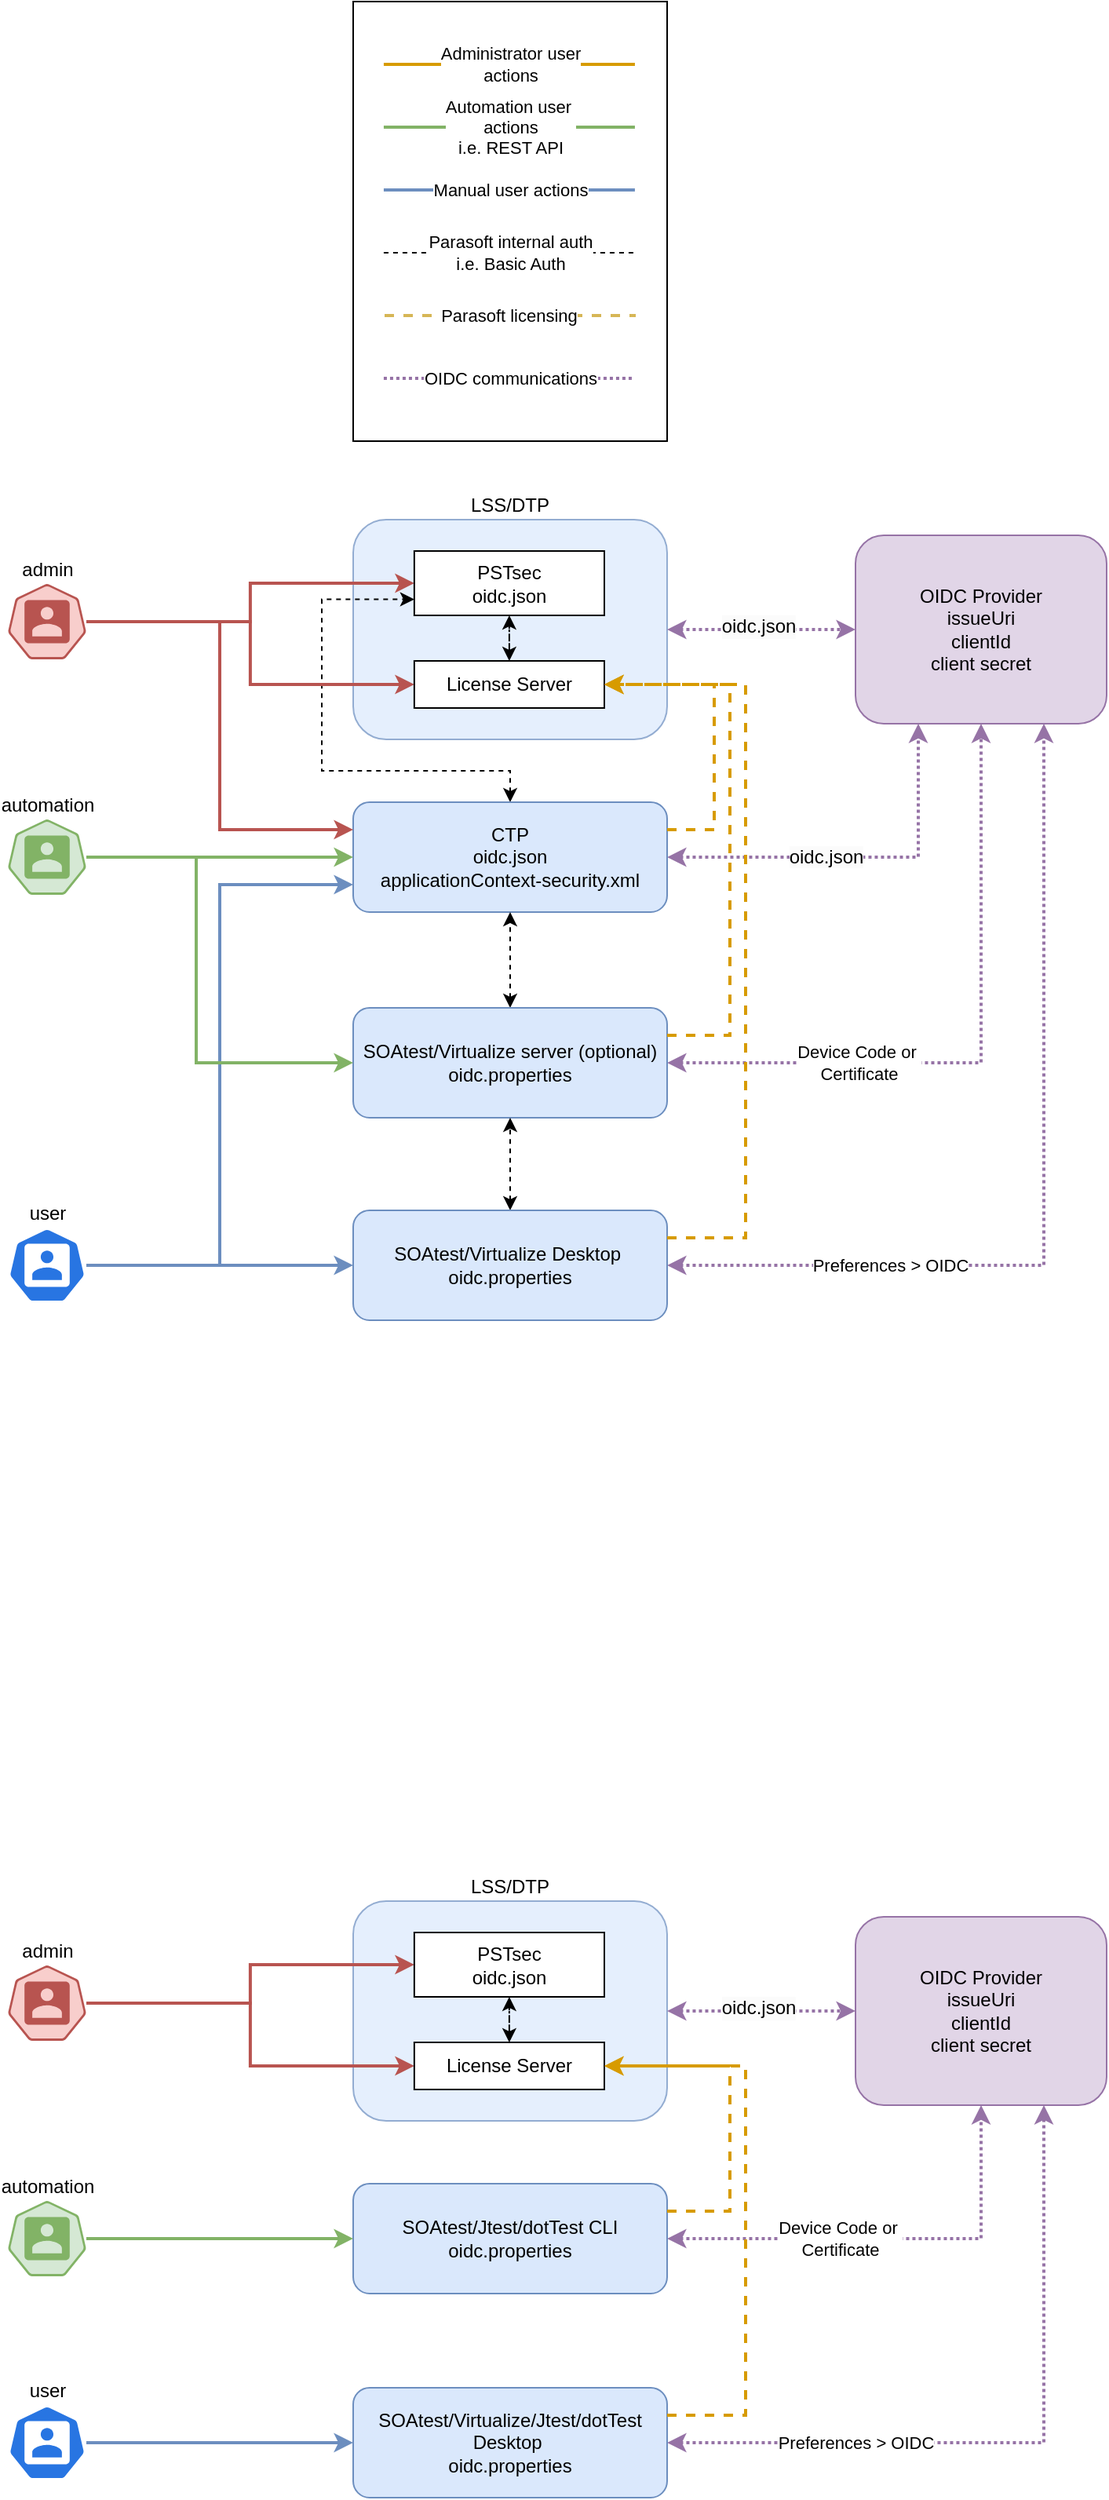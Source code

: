 <mxfile version="25.0.1">
  <diagram name="Page-1" id="zfWgrGRvzGyUHNK5W11o">
    <mxGraphModel dx="2074" dy="2198" grid="1" gridSize="10" guides="1" tooltips="1" connect="1" arrows="1" fold="1" page="1" pageScale="1" pageWidth="850" pageHeight="1100" math="0" shadow="0">
      <root>
        <mxCell id="0" />
        <mxCell id="1" parent="0" />
        <mxCell id="5ql7LLEaY8ut6cnvN6Mg-6" value="LSS/DTP" style="rounded=1;whiteSpace=wrap;html=1;labelPosition=center;verticalLabelPosition=top;align=center;verticalAlign=bottom;opacity=70;fillColor=#dae8fc;strokeColor=#6c8ebf;" parent="1" vertex="1">
          <mxGeometry x="320" y="270" width="200" height="140" as="geometry" />
        </mxCell>
        <mxCell id="sDlZ1h2PksgqAk2rioa3-7" style="edgeStyle=orthogonalEdgeStyle;rounded=0;orthogonalLoop=1;jettySize=auto;html=1;entryX=0;entryY=0.75;entryDx=0;entryDy=0;startArrow=classic;startFill=1;dashed=1;strokeWidth=1;" parent="1" source="5ql7LLEaY8ut6cnvN6Mg-7" target="5ql7LLEaY8ut6cnvN6Mg-5" edge="1">
          <mxGeometry relative="1" as="geometry">
            <Array as="points">
              <mxPoint x="420" y="430" />
              <mxPoint x="300" y="430" />
              <mxPoint x="300" y="321" />
            </Array>
          </mxGeometry>
        </mxCell>
        <mxCell id="sDlZ1h2PksgqAk2rioa3-10" style="edgeStyle=orthogonalEdgeStyle;rounded=0;orthogonalLoop=1;jettySize=auto;html=1;entryX=0.25;entryY=1;entryDx=0;entryDy=0;dashed=1;dashPattern=1 1;startArrow=classic;startFill=1;fillColor=#e1d5e7;strokeColor=#9673a6;strokeWidth=2;" parent="1" source="5ql7LLEaY8ut6cnvN6Mg-7" target="5ql7LLEaY8ut6cnvN6Mg-10" edge="1">
          <mxGeometry relative="1" as="geometry" />
        </mxCell>
        <mxCell id="sDlZ1h2PksgqAk2rioa3-16" value="&lt;span style=&quot;font-size: 12px; text-wrap: wrap; background-color: rgb(251, 251, 251);&quot;&gt;oidc.json&lt;/span&gt;" style="edgeLabel;html=1;align=center;verticalAlign=middle;resizable=0;points=[];" parent="sDlZ1h2PksgqAk2rioa3-10" vertex="1" connectable="0">
          <mxGeometry x="-0.178" relative="1" as="geometry">
            <mxPoint as="offset" />
          </mxGeometry>
        </mxCell>
        <mxCell id="5ql7LLEaY8ut6cnvN6Mg-7" value="CTP&lt;div&gt;&lt;div&gt;oidc.json&lt;/div&gt;&lt;div&gt;applicationContext-security.xml&lt;/div&gt;&lt;/div&gt;" style="rounded=1;whiteSpace=wrap;html=1;fillColor=#dae8fc;strokeColor=#6c8ebf;" parent="1" vertex="1">
          <mxGeometry x="320" y="450" width="200" height="70" as="geometry" />
        </mxCell>
        <mxCell id="sDlZ1h2PksgqAk2rioa3-9" style="edgeStyle=orthogonalEdgeStyle;rounded=0;orthogonalLoop=1;jettySize=auto;html=1;entryX=0.5;entryY=1;entryDx=0;entryDy=0;dashed=1;dashPattern=1 1;startArrow=classic;startFill=1;fillColor=#e1d5e7;strokeColor=#9673a6;strokeWidth=2;" parent="1" source="5ql7LLEaY8ut6cnvN6Mg-9" target="5ql7LLEaY8ut6cnvN6Mg-10" edge="1">
          <mxGeometry relative="1" as="geometry" />
        </mxCell>
        <mxCell id="sDlZ1h2PksgqAk2rioa3-15" value="Device Code or&amp;nbsp;&lt;div&gt;Certificate&lt;/div&gt;" style="edgeLabel;html=1;align=center;verticalAlign=middle;resizable=0;points=[];" parent="sDlZ1h2PksgqAk2rioa3-9" vertex="1" connectable="0">
          <mxGeometry x="-0.237" y="-2" relative="1" as="geometry">
            <mxPoint x="-37" y="-2" as="offset" />
          </mxGeometry>
        </mxCell>
        <mxCell id="sDlZ1h2PksgqAk2rioa3-11" style="edgeStyle=orthogonalEdgeStyle;rounded=0;orthogonalLoop=1;jettySize=auto;html=1;entryX=0.5;entryY=1;entryDx=0;entryDy=0;startArrow=classic;startFill=1;dashed=1;strokeWidth=1;" parent="1" source="5ql7LLEaY8ut6cnvN6Mg-9" target="5ql7LLEaY8ut6cnvN6Mg-7" edge="1">
          <mxGeometry relative="1" as="geometry" />
        </mxCell>
        <mxCell id="5ql7LLEaY8ut6cnvN6Mg-9" value="SOAtest/Virtualize server (optional)&lt;div&gt;&lt;div&gt;&lt;div&gt;oidc.properties&lt;/div&gt;&lt;/div&gt;&lt;/div&gt;" style="rounded=1;whiteSpace=wrap;html=1;fillColor=#dae8fc;strokeColor=#6c8ebf;" parent="1" vertex="1">
          <mxGeometry x="320" y="581" width="200" height="70" as="geometry" />
        </mxCell>
        <mxCell id="5ql7LLEaY8ut6cnvN6Mg-10" value="OIDC Provider&lt;div&gt;issueUri&lt;br&gt;&lt;div&gt;clientId&lt;/div&gt;&lt;div&gt;client secret&lt;/div&gt;&lt;/div&gt;" style="rounded=1;whiteSpace=wrap;html=1;fillColor=#e1d5e7;strokeColor=#9673a6;" parent="1" vertex="1">
          <mxGeometry x="640" y="280" width="160" height="120" as="geometry" />
        </mxCell>
        <mxCell id="sDlZ1h2PksgqAk2rioa3-12" style="edgeStyle=orthogonalEdgeStyle;rounded=0;orthogonalLoop=1;jettySize=auto;html=1;entryX=0;entryY=0.75;entryDx=0;entryDy=0;fillColor=#dae8fc;strokeColor=#6c8ebf;strokeWidth=2;" parent="1" source="5ql7LLEaY8ut6cnvN6Mg-13" target="5ql7LLEaY8ut6cnvN6Mg-7" edge="1">
          <mxGeometry relative="1" as="geometry" />
        </mxCell>
        <mxCell id="5ql7LLEaY8ut6cnvN6Mg-13" value="user" style="aspect=fixed;sketch=0;html=1;dashed=0;whitespace=wrap;fillColor=#2875E2;strokeColor=#ffffff;points=[[0.005,0.63,0],[0.1,0.2,0],[0.9,0.2,0],[0.5,0,0],[0.995,0.63,0],[0.72,0.99,0],[0.5,1,0],[0.28,0.99,0]];shape=mxgraph.kubernetes.icon2;prIcon=user;labelPosition=center;verticalLabelPosition=top;align=center;verticalAlign=bottom;" parent="1" vertex="1">
          <mxGeometry x="100" y="721" width="50" height="48" as="geometry" />
        </mxCell>
        <mxCell id="sDlZ1h2PksgqAk2rioa3-1" style="edgeStyle=orthogonalEdgeStyle;rounded=0;orthogonalLoop=1;jettySize=auto;html=1;entryX=0;entryY=0.5;entryDx=0;entryDy=0;fillColor=#f8cecc;strokeColor=#b85450;strokeWidth=2;" parent="1" source="5ql7LLEaY8ut6cnvN6Mg-17" target="5ql7LLEaY8ut6cnvN6Mg-5" edge="1">
          <mxGeometry relative="1" as="geometry" />
        </mxCell>
        <mxCell id="sDlZ1h2PksgqAk2rioa3-5" style="edgeStyle=orthogonalEdgeStyle;rounded=0;orthogonalLoop=1;jettySize=auto;html=1;entryX=0;entryY=0.5;entryDx=0;entryDy=0;fillColor=#f8cecc;strokeColor=#b85450;strokeWidth=2;" parent="1" source="5ql7LLEaY8ut6cnvN6Mg-17" target="5ql7LLEaY8ut6cnvN6Mg-4" edge="1">
          <mxGeometry relative="1" as="geometry" />
        </mxCell>
        <mxCell id="sDlZ1h2PksgqAk2rioa3-13" style="edgeStyle=orthogonalEdgeStyle;rounded=0;orthogonalLoop=1;jettySize=auto;html=1;entryX=0;entryY=0.25;entryDx=0;entryDy=0;fillColor=#f8cecc;strokeColor=#b85450;strokeWidth=2;" parent="1" source="5ql7LLEaY8ut6cnvN6Mg-17" target="5ql7LLEaY8ut6cnvN6Mg-7" edge="1">
          <mxGeometry relative="1" as="geometry" />
        </mxCell>
        <mxCell id="5ql7LLEaY8ut6cnvN6Mg-17" value="admin" style="aspect=fixed;sketch=0;html=1;dashed=0;whitespace=wrap;fillColor=#f8cecc;strokeColor=#b85450;points=[[0.005,0.63,0],[0.1,0.2,0],[0.9,0.2,0],[0.5,0,0],[0.995,0.63,0],[0.72,0.99,0],[0.5,1,0],[0.28,0.99,0]];shape=mxgraph.kubernetes.icon2;prIcon=user;labelPosition=center;verticalLabelPosition=top;align=center;verticalAlign=bottom;" parent="1" vertex="1">
          <mxGeometry x="100" y="311" width="50" height="48" as="geometry" />
        </mxCell>
        <mxCell id="sDlZ1h2PksgqAk2rioa3-4" style="edgeStyle=orthogonalEdgeStyle;rounded=0;orthogonalLoop=1;jettySize=auto;html=1;fillColor=#fff2cc;strokeColor=#000000;dashed=1;startArrow=classic;startFill=1;" parent="1" source="5ql7LLEaY8ut6cnvN6Mg-4" target="5ql7LLEaY8ut6cnvN6Mg-5" edge="1">
          <mxGeometry relative="1" as="geometry" />
        </mxCell>
        <mxCell id="sDlZ1h2PksgqAk2rioa3-14" style="edgeStyle=orthogonalEdgeStyle;rounded=0;orthogonalLoop=1;jettySize=auto;html=1;entryX=0;entryY=0.5;entryDx=0;entryDy=0;dashed=1;dashPattern=1 1;startArrow=classic;startFill=1;exitX=1;exitY=0.5;exitDx=0;exitDy=0;fillColor=#e1d5e7;strokeColor=#9673a6;strokeWidth=2;" parent="1" source="5ql7LLEaY8ut6cnvN6Mg-6" target="5ql7LLEaY8ut6cnvN6Mg-10" edge="1">
          <mxGeometry relative="1" as="geometry" />
        </mxCell>
        <mxCell id="sDlZ1h2PksgqAk2rioa3-18" value="&lt;div style=&quot;font-size: 12px; text-wrap: wrap; background-color: rgb(251, 251, 251);&quot;&gt;oidc.json&lt;/div&gt;" style="edgeLabel;html=1;align=center;verticalAlign=middle;resizable=0;points=[];" parent="sDlZ1h2PksgqAk2rioa3-14" vertex="1" connectable="0">
          <mxGeometry x="-0.035" y="2" relative="1" as="geometry">
            <mxPoint as="offset" />
          </mxGeometry>
        </mxCell>
        <mxCell id="5ql7LLEaY8ut6cnvN6Mg-4" value="License Server" style="rounded=0;whiteSpace=wrap;html=1;" parent="1" vertex="1">
          <mxGeometry x="358.93" y="360" width="121.07" height="30" as="geometry" />
        </mxCell>
        <mxCell id="5ql7LLEaY8ut6cnvN6Mg-5" value="PSTsec&lt;div&gt;oidc.json&lt;/div&gt;" style="rounded=0;whiteSpace=wrap;html=1;" parent="1" vertex="1">
          <mxGeometry x="358.93" y="290" width="121.07" height="41" as="geometry" />
        </mxCell>
        <mxCell id="sDlZ1h2PksgqAk2rioa3-3" style="edgeStyle=orthogonalEdgeStyle;rounded=0;orthogonalLoop=1;jettySize=auto;html=1;entryX=0;entryY=0.5;entryDx=0;entryDy=0;fillColor=#dae8fc;strokeColor=#6c8ebf;strokeWidth=2;" parent="1" source="5ql7LLEaY8ut6cnvN6Mg-13" target="3Ru9GvfBmVZhPDts_vJh-1" edge="1">
          <mxGeometry relative="1" as="geometry">
            <Array as="points" />
          </mxGeometry>
        </mxCell>
        <mxCell id="sDlZ1h2PksgqAk2rioa3-8" style="edgeStyle=orthogonalEdgeStyle;rounded=0;orthogonalLoop=1;jettySize=auto;html=1;fillColor=#ffe6cc;strokeColor=#d79b00;strokeWidth=2;dashed=1;exitX=1;exitY=0.25;exitDx=0;exitDy=0;entryX=1;entryY=0.5;entryDx=0;entryDy=0;" parent="1" source="5ql7LLEaY8ut6cnvN6Mg-7" target="5ql7LLEaY8ut6cnvN6Mg-4" edge="1">
          <mxGeometry relative="1" as="geometry">
            <mxPoint x="450" y="450" as="sourcePoint" />
            <mxPoint x="450" y="390" as="targetPoint" />
            <Array as="points">
              <mxPoint x="550" y="468" />
              <mxPoint x="550" y="375" />
            </Array>
          </mxGeometry>
        </mxCell>
        <mxCell id="sDlZ1h2PksgqAk2rioa3-21" style="edgeStyle=orthogonalEdgeStyle;rounded=0;orthogonalLoop=1;jettySize=auto;html=1;entryX=0;entryY=0.5;entryDx=0;entryDy=0;fillColor=#d5e8d4;strokeColor=#82b366;strokeWidth=2;" parent="1" source="sDlZ1h2PksgqAk2rioa3-19" target="5ql7LLEaY8ut6cnvN6Mg-7" edge="1">
          <mxGeometry relative="1" as="geometry" />
        </mxCell>
        <mxCell id="sDlZ1h2PksgqAk2rioa3-22" style="edgeStyle=orthogonalEdgeStyle;rounded=0;orthogonalLoop=1;jettySize=auto;html=1;entryX=0;entryY=0.5;entryDx=0;entryDy=0;fillColor=#d5e8d4;strokeColor=#82b366;strokeWidth=2;" parent="1" source="sDlZ1h2PksgqAk2rioa3-19" target="5ql7LLEaY8ut6cnvN6Mg-9" edge="1">
          <mxGeometry relative="1" as="geometry">
            <Array as="points">
              <mxPoint x="220" y="485" />
              <mxPoint x="220" y="616" />
            </Array>
          </mxGeometry>
        </mxCell>
        <mxCell id="sDlZ1h2PksgqAk2rioa3-19" value="automation" style="aspect=fixed;sketch=0;html=1;dashed=0;whitespace=wrap;fillColor=#d5e8d4;strokeColor=#82b366;points=[[0.005,0.63,0],[0.1,0.2,0],[0.9,0.2,0],[0.5,0,0],[0.995,0.63,0],[0.72,0.99,0],[0.5,1,0],[0.28,0.99,0]];shape=mxgraph.kubernetes.icon2;prIcon=user;labelPosition=center;verticalLabelPosition=top;align=center;verticalAlign=bottom;" parent="1" vertex="1">
          <mxGeometry x="100" y="461" width="50" height="48" as="geometry" />
        </mxCell>
        <mxCell id="3Ru9GvfBmVZhPDts_vJh-2" style="edgeStyle=orthogonalEdgeStyle;rounded=0;orthogonalLoop=1;jettySize=auto;html=1;entryX=0.5;entryY=1;entryDx=0;entryDy=0;dashed=1;startArrow=classic;startFill=1;strokeWidth=1;" parent="1" source="3Ru9GvfBmVZhPDts_vJh-1" target="5ql7LLEaY8ut6cnvN6Mg-9" edge="1">
          <mxGeometry relative="1" as="geometry" />
        </mxCell>
        <mxCell id="3Ru9GvfBmVZhPDts_vJh-3" style="edgeStyle=orthogonalEdgeStyle;rounded=0;orthogonalLoop=1;jettySize=auto;html=1;entryX=0.75;entryY=1;entryDx=0;entryDy=0;dashed=1;dashPattern=1 1;fillColor=#e1d5e7;strokeColor=#9673a6;strokeWidth=2;startArrow=classic;startFill=1;" parent="1" source="3Ru9GvfBmVZhPDts_vJh-1" target="5ql7LLEaY8ut6cnvN6Mg-10" edge="1">
          <mxGeometry relative="1" as="geometry" />
        </mxCell>
        <mxCell id="3Ru9GvfBmVZhPDts_vJh-4" value="Preferences &amp;gt; OIDC" style="edgeLabel;html=1;align=center;verticalAlign=middle;resizable=0;points=[];" parent="3Ru9GvfBmVZhPDts_vJh-3" vertex="1" connectable="0">
          <mxGeometry x="-0.388" y="-1" relative="1" as="geometry">
            <mxPoint x="-37" y="-1" as="offset" />
          </mxGeometry>
        </mxCell>
        <mxCell id="3Ru9GvfBmVZhPDts_vJh-1" value="SOAtest/Virtualize Desktop&amp;nbsp;&lt;div&gt;&lt;div&gt;oidc.properties&lt;/div&gt;&lt;/div&gt;" style="rounded=1;whiteSpace=wrap;html=1;fillColor=#dae8fc;strokeColor=#6c8ebf;" parent="1" vertex="1">
          <mxGeometry x="320" y="710" width="200" height="70" as="geometry" />
        </mxCell>
        <mxCell id="3Ru9GvfBmVZhPDts_vJh-6" style="edgeStyle=orthogonalEdgeStyle;rounded=0;orthogonalLoop=1;jettySize=auto;html=1;fillColor=#ffe6cc;strokeColor=#d79b00;strokeWidth=2;dashed=1;entryX=1;entryY=0.5;entryDx=0;entryDy=0;exitX=1;exitY=0.25;exitDx=0;exitDy=0;" parent="1" source="5ql7LLEaY8ut6cnvN6Mg-9" target="5ql7LLEaY8ut6cnvN6Mg-4" edge="1">
          <mxGeometry relative="1" as="geometry">
            <mxPoint x="470" y="470" as="sourcePoint" />
            <mxPoint x="470" y="410" as="targetPoint" />
            <Array as="points">
              <mxPoint x="560" y="599" />
              <mxPoint x="560" y="375" />
            </Array>
          </mxGeometry>
        </mxCell>
        <mxCell id="3Ru9GvfBmVZhPDts_vJh-7" style="edgeStyle=orthogonalEdgeStyle;rounded=0;orthogonalLoop=1;jettySize=auto;html=1;fillColor=#ffe6cc;strokeColor=#d79b00;strokeWidth=2;dashed=1;entryX=1;entryY=0.5;entryDx=0;entryDy=0;exitX=1;exitY=0.25;exitDx=0;exitDy=0;" parent="1" source="3Ru9GvfBmVZhPDts_vJh-1" target="5ql7LLEaY8ut6cnvN6Mg-4" edge="1">
          <mxGeometry relative="1" as="geometry">
            <mxPoint x="530" y="609" as="sourcePoint" />
            <mxPoint x="490" y="385" as="targetPoint" />
            <Array as="points">
              <mxPoint x="570" y="728" />
              <mxPoint x="570" y="375" />
            </Array>
          </mxGeometry>
        </mxCell>
        <mxCell id="3Ru9GvfBmVZhPDts_vJh-17" value="" style="group" parent="1" vertex="1" connectable="0">
          <mxGeometry x="320" y="-60" width="200" height="280" as="geometry" />
        </mxCell>
        <mxCell id="3Ru9GvfBmVZhPDts_vJh-12" value="" style="rounded=0;whiteSpace=wrap;html=1;" parent="3Ru9GvfBmVZhPDts_vJh-17" vertex="1">
          <mxGeometry width="200" height="280" as="geometry" />
        </mxCell>
        <mxCell id="sDlZ1h2PksgqAk2rioa3-23" value="" style="endArrow=none;html=1;rounded=0;strokeWidth=2;fillColor=#ffe6cc;strokeColor=#d79b00;" parent="3Ru9GvfBmVZhPDts_vJh-17" edge="1">
          <mxGeometry width="50" height="50" relative="1" as="geometry">
            <mxPoint x="19.47" y="40" as="sourcePoint" />
            <mxPoint x="179.47" y="40" as="targetPoint" />
          </mxGeometry>
        </mxCell>
        <mxCell id="sDlZ1h2PksgqAk2rioa3-26" value="Administrator user&lt;div&gt;actions&lt;/div&gt;" style="edgeLabel;html=1;align=center;verticalAlign=middle;resizable=0;points=[];" parent="sDlZ1h2PksgqAk2rioa3-23" vertex="1" connectable="0">
          <mxGeometry y="-2" relative="1" as="geometry">
            <mxPoint y="-2" as="offset" />
          </mxGeometry>
        </mxCell>
        <mxCell id="sDlZ1h2PksgqAk2rioa3-27" value="" style="endArrow=none;html=1;rounded=0;strokeWidth=2;fillColor=#d5e8d4;strokeColor=#82b366;" parent="3Ru9GvfBmVZhPDts_vJh-17" edge="1">
          <mxGeometry width="50" height="50" relative="1" as="geometry">
            <mxPoint x="19.47" y="80" as="sourcePoint" />
            <mxPoint x="179.47" y="80" as="targetPoint" />
          </mxGeometry>
        </mxCell>
        <mxCell id="sDlZ1h2PksgqAk2rioa3-28" value="Automation user&amp;nbsp;&lt;div&gt;actions&lt;/div&gt;&lt;div&gt;i.e. REST API&lt;/div&gt;" style="edgeLabel;html=1;align=center;verticalAlign=middle;resizable=0;points=[];" parent="sDlZ1h2PksgqAk2rioa3-27" vertex="1" connectable="0">
          <mxGeometry y="-2" relative="1" as="geometry">
            <mxPoint y="-2" as="offset" />
          </mxGeometry>
        </mxCell>
        <mxCell id="sDlZ1h2PksgqAk2rioa3-29" value="" style="endArrow=none;html=1;rounded=0;strokeWidth=2;fillColor=#dae8fc;strokeColor=#6c8ebf;" parent="3Ru9GvfBmVZhPDts_vJh-17" edge="1">
          <mxGeometry width="50" height="50" relative="1" as="geometry">
            <mxPoint x="19.47" y="120" as="sourcePoint" />
            <mxPoint x="179.47" y="120" as="targetPoint" />
          </mxGeometry>
        </mxCell>
        <mxCell id="sDlZ1h2PksgqAk2rioa3-30" value="Manual user actions" style="edgeLabel;html=1;align=center;verticalAlign=middle;resizable=0;points=[];" parent="sDlZ1h2PksgqAk2rioa3-29" vertex="1" connectable="0">
          <mxGeometry y="-2" relative="1" as="geometry">
            <mxPoint y="-2" as="offset" />
          </mxGeometry>
        </mxCell>
        <mxCell id="sDlZ1h2PksgqAk2rioa3-32" value="" style="endArrow=none;html=1;rounded=0;dashed=1;" parent="3Ru9GvfBmVZhPDts_vJh-17" edge="1">
          <mxGeometry width="50" height="50" relative="1" as="geometry">
            <mxPoint x="19.47" y="160" as="sourcePoint" />
            <mxPoint x="179.47" y="160" as="targetPoint" />
          </mxGeometry>
        </mxCell>
        <mxCell id="sDlZ1h2PksgqAk2rioa3-33" value="Parasoft internal auth&lt;div&gt;i.e. Basic Auth&lt;/div&gt;" style="edgeLabel;html=1;align=center;verticalAlign=middle;resizable=0;points=[];" parent="sDlZ1h2PksgqAk2rioa3-32" vertex="1" connectable="0">
          <mxGeometry y="-2" relative="1" as="geometry">
            <mxPoint y="-2" as="offset" />
          </mxGeometry>
        </mxCell>
        <mxCell id="sDlZ1h2PksgqAk2rioa3-34" value="" style="endArrow=none;html=1;rounded=0;dashed=1;dashPattern=1 1;fillColor=#e1d5e7;strokeColor=#9673a6;strokeWidth=2;" parent="3Ru9GvfBmVZhPDts_vJh-17" edge="1">
          <mxGeometry width="50" height="50" relative="1" as="geometry">
            <mxPoint x="19.47" y="240" as="sourcePoint" />
            <mxPoint x="179.47" y="240" as="targetPoint" />
          </mxGeometry>
        </mxCell>
        <mxCell id="sDlZ1h2PksgqAk2rioa3-35" value="OIDC communications" style="edgeLabel;html=1;align=center;verticalAlign=middle;resizable=0;points=[];" parent="sDlZ1h2PksgqAk2rioa3-34" vertex="1" connectable="0">
          <mxGeometry y="-2" relative="1" as="geometry">
            <mxPoint y="-2" as="offset" />
          </mxGeometry>
        </mxCell>
        <mxCell id="3Ru9GvfBmVZhPDts_vJh-9" value="" style="endArrow=none;dashed=1;html=1;rounded=0;fillColor=#fff2cc;strokeColor=#D6B656;strokeWidth=2;" parent="3Ru9GvfBmVZhPDts_vJh-17" edge="1">
          <mxGeometry width="50" height="50" relative="1" as="geometry">
            <mxPoint x="20" y="200" as="sourcePoint" />
            <mxPoint x="180" y="200" as="targetPoint" />
          </mxGeometry>
        </mxCell>
        <mxCell id="3Ru9GvfBmVZhPDts_vJh-11" value="Parasoft licensing" style="edgeLabel;html=1;align=center;verticalAlign=middle;resizable=0;points=[];" parent="3Ru9GvfBmVZhPDts_vJh-9" vertex="1" connectable="0">
          <mxGeometry x="-0.013" relative="1" as="geometry">
            <mxPoint as="offset" />
          </mxGeometry>
        </mxCell>
        <mxCell id="fieT1PQ-ukPKoaHenzCO-1" value="LSS/DTP" style="rounded=1;whiteSpace=wrap;html=1;labelPosition=center;verticalLabelPosition=top;align=center;verticalAlign=bottom;opacity=70;fillColor=#dae8fc;strokeColor=#6c8ebf;" vertex="1" parent="1">
          <mxGeometry x="320" y="1150" width="200" height="140" as="geometry" />
        </mxCell>
        <mxCell id="fieT1PQ-ukPKoaHenzCO-6" style="edgeStyle=orthogonalEdgeStyle;rounded=0;orthogonalLoop=1;jettySize=auto;html=1;entryX=0.5;entryY=1;entryDx=0;entryDy=0;dashed=1;dashPattern=1 1;startArrow=classic;startFill=1;fillColor=#e1d5e7;strokeColor=#9673a6;strokeWidth=2;" edge="1" parent="1" source="fieT1PQ-ukPKoaHenzCO-9" target="fieT1PQ-ukPKoaHenzCO-10">
          <mxGeometry relative="1" as="geometry" />
        </mxCell>
        <mxCell id="fieT1PQ-ukPKoaHenzCO-7" value="Device Code or&amp;nbsp;&lt;div&gt;Certificate&lt;/div&gt;" style="edgeLabel;html=1;align=center;verticalAlign=middle;resizable=0;points=[];" vertex="1" connectable="0" parent="fieT1PQ-ukPKoaHenzCO-6">
          <mxGeometry x="-0.237" y="-2" relative="1" as="geometry">
            <mxPoint x="1" y="-2" as="offset" />
          </mxGeometry>
        </mxCell>
        <mxCell id="fieT1PQ-ukPKoaHenzCO-9" value="&lt;div&gt;SOAtest/Jtest/dotTest CLI&lt;br&gt;&lt;div&gt;&lt;div&gt;oidc.properties&lt;/div&gt;&lt;/div&gt;&lt;/div&gt;" style="rounded=1;whiteSpace=wrap;html=1;fillColor=#dae8fc;strokeColor=#6c8ebf;" vertex="1" parent="1">
          <mxGeometry x="320" y="1330" width="200" height="70" as="geometry" />
        </mxCell>
        <mxCell id="fieT1PQ-ukPKoaHenzCO-10" value="OIDC Provider&lt;div&gt;issueUri&lt;br&gt;&lt;div&gt;clientId&lt;/div&gt;&lt;div&gt;client secret&lt;/div&gt;&lt;/div&gt;" style="rounded=1;whiteSpace=wrap;html=1;fillColor=#e1d5e7;strokeColor=#9673a6;" vertex="1" parent="1">
          <mxGeometry x="640" y="1160" width="160" height="120" as="geometry" />
        </mxCell>
        <mxCell id="fieT1PQ-ukPKoaHenzCO-12" value="user" style="aspect=fixed;sketch=0;html=1;dashed=0;whitespace=wrap;fillColor=#2875E2;strokeColor=#ffffff;points=[[0.005,0.63,0],[0.1,0.2,0],[0.9,0.2,0],[0.5,0,0],[0.995,0.63,0],[0.72,0.99,0],[0.5,1,0],[0.28,0.99,0]];shape=mxgraph.kubernetes.icon2;prIcon=user;labelPosition=center;verticalLabelPosition=top;align=center;verticalAlign=bottom;" vertex="1" parent="1">
          <mxGeometry x="100" y="1471" width="50" height="48" as="geometry" />
        </mxCell>
        <mxCell id="fieT1PQ-ukPKoaHenzCO-13" style="edgeStyle=orthogonalEdgeStyle;rounded=0;orthogonalLoop=1;jettySize=auto;html=1;entryX=0;entryY=0.5;entryDx=0;entryDy=0;fillColor=#f8cecc;strokeColor=#b85450;strokeWidth=2;" edge="1" parent="1" source="fieT1PQ-ukPKoaHenzCO-16" target="fieT1PQ-ukPKoaHenzCO-21">
          <mxGeometry relative="1" as="geometry" />
        </mxCell>
        <mxCell id="fieT1PQ-ukPKoaHenzCO-14" style="edgeStyle=orthogonalEdgeStyle;rounded=0;orthogonalLoop=1;jettySize=auto;html=1;entryX=0;entryY=0.5;entryDx=0;entryDy=0;fillColor=#f8cecc;strokeColor=#b85450;strokeWidth=2;" edge="1" parent="1" source="fieT1PQ-ukPKoaHenzCO-16" target="fieT1PQ-ukPKoaHenzCO-20">
          <mxGeometry relative="1" as="geometry" />
        </mxCell>
        <mxCell id="fieT1PQ-ukPKoaHenzCO-16" value="admin" style="aspect=fixed;sketch=0;html=1;dashed=0;whitespace=wrap;fillColor=#f8cecc;strokeColor=#b85450;points=[[0.005,0.63,0],[0.1,0.2,0],[0.9,0.2,0],[0.5,0,0],[0.995,0.63,0],[0.72,0.99,0],[0.5,1,0],[0.28,0.99,0]];shape=mxgraph.kubernetes.icon2;prIcon=user;labelPosition=center;verticalLabelPosition=top;align=center;verticalAlign=bottom;" vertex="1" parent="1">
          <mxGeometry x="100" y="1191" width="50" height="48" as="geometry" />
        </mxCell>
        <mxCell id="fieT1PQ-ukPKoaHenzCO-17" style="edgeStyle=orthogonalEdgeStyle;rounded=0;orthogonalLoop=1;jettySize=auto;html=1;fillColor=#fff2cc;strokeColor=#000000;dashed=1;startArrow=classic;startFill=1;" edge="1" parent="1" source="fieT1PQ-ukPKoaHenzCO-20" target="fieT1PQ-ukPKoaHenzCO-21">
          <mxGeometry relative="1" as="geometry" />
        </mxCell>
        <mxCell id="fieT1PQ-ukPKoaHenzCO-18" style="edgeStyle=orthogonalEdgeStyle;rounded=0;orthogonalLoop=1;jettySize=auto;html=1;entryX=0;entryY=0.5;entryDx=0;entryDy=0;dashed=1;dashPattern=1 1;startArrow=classic;startFill=1;exitX=1;exitY=0.5;exitDx=0;exitDy=0;fillColor=#e1d5e7;strokeColor=#9673a6;strokeWidth=2;" edge="1" parent="1" source="fieT1PQ-ukPKoaHenzCO-1" target="fieT1PQ-ukPKoaHenzCO-10">
          <mxGeometry relative="1" as="geometry" />
        </mxCell>
        <mxCell id="fieT1PQ-ukPKoaHenzCO-19" value="&lt;div style=&quot;font-size: 12px; text-wrap: wrap; background-color: rgb(251, 251, 251);&quot;&gt;oidc.json&lt;/div&gt;" style="edgeLabel;html=1;align=center;verticalAlign=middle;resizable=0;points=[];" vertex="1" connectable="0" parent="fieT1PQ-ukPKoaHenzCO-18">
          <mxGeometry x="-0.035" y="2" relative="1" as="geometry">
            <mxPoint as="offset" />
          </mxGeometry>
        </mxCell>
        <mxCell id="fieT1PQ-ukPKoaHenzCO-20" value="License Server" style="rounded=0;whiteSpace=wrap;html=1;" vertex="1" parent="1">
          <mxGeometry x="358.93" y="1240" width="121.07" height="30" as="geometry" />
        </mxCell>
        <mxCell id="fieT1PQ-ukPKoaHenzCO-21" value="PSTsec&lt;div&gt;oidc.json&lt;/div&gt;" style="rounded=0;whiteSpace=wrap;html=1;" vertex="1" parent="1">
          <mxGeometry x="358.93" y="1170" width="121.07" height="41" as="geometry" />
        </mxCell>
        <mxCell id="fieT1PQ-ukPKoaHenzCO-22" style="edgeStyle=orthogonalEdgeStyle;rounded=0;orthogonalLoop=1;jettySize=auto;html=1;entryX=0;entryY=0.5;entryDx=0;entryDy=0;fillColor=#dae8fc;strokeColor=#6c8ebf;strokeWidth=2;" edge="1" parent="1" source="fieT1PQ-ukPKoaHenzCO-12" target="fieT1PQ-ukPKoaHenzCO-30">
          <mxGeometry relative="1" as="geometry">
            <Array as="points" />
          </mxGeometry>
        </mxCell>
        <mxCell id="fieT1PQ-ukPKoaHenzCO-25" style="edgeStyle=orthogonalEdgeStyle;rounded=0;orthogonalLoop=1;jettySize=auto;html=1;entryX=0;entryY=0.5;entryDx=0;entryDy=0;fillColor=#d5e8d4;strokeColor=#82b366;strokeWidth=2;" edge="1" parent="1" source="fieT1PQ-ukPKoaHenzCO-26" target="fieT1PQ-ukPKoaHenzCO-9">
          <mxGeometry relative="1" as="geometry">
            <Array as="points">
              <mxPoint x="280" y="1365" />
              <mxPoint x="280" y="1365" />
            </Array>
          </mxGeometry>
        </mxCell>
        <mxCell id="fieT1PQ-ukPKoaHenzCO-26" value="automation" style="aspect=fixed;sketch=0;html=1;dashed=0;whitespace=wrap;fillColor=#d5e8d4;strokeColor=#82b366;points=[[0.005,0.63,0],[0.1,0.2,0],[0.9,0.2,0],[0.5,0,0],[0.995,0.63,0],[0.72,0.99,0],[0.5,1,0],[0.28,0.99,0]];shape=mxgraph.kubernetes.icon2;prIcon=user;labelPosition=center;verticalLabelPosition=top;align=center;verticalAlign=bottom;" vertex="1" parent="1">
          <mxGeometry x="100" y="1341" width="50" height="48" as="geometry" />
        </mxCell>
        <mxCell id="fieT1PQ-ukPKoaHenzCO-28" style="edgeStyle=orthogonalEdgeStyle;rounded=0;orthogonalLoop=1;jettySize=auto;html=1;entryX=0.75;entryY=1;entryDx=0;entryDy=0;dashed=1;dashPattern=1 1;fillColor=#e1d5e7;strokeColor=#9673a6;strokeWidth=2;startArrow=classic;startFill=1;" edge="1" parent="1" source="fieT1PQ-ukPKoaHenzCO-30" target="fieT1PQ-ukPKoaHenzCO-10">
          <mxGeometry relative="1" as="geometry" />
        </mxCell>
        <mxCell id="fieT1PQ-ukPKoaHenzCO-29" value="Preferences &amp;gt; OIDC" style="edgeLabel;html=1;align=center;verticalAlign=middle;resizable=0;points=[];" vertex="1" connectable="0" parent="fieT1PQ-ukPKoaHenzCO-28">
          <mxGeometry x="-0.388" y="-1" relative="1" as="geometry">
            <mxPoint x="-19" y="-1" as="offset" />
          </mxGeometry>
        </mxCell>
        <mxCell id="fieT1PQ-ukPKoaHenzCO-30" value="SOAtest/Virtualize/Jtest/dotTest Desktop&amp;nbsp;&lt;div&gt;&lt;div&gt;oidc.properties&lt;/div&gt;&lt;/div&gt;" style="rounded=1;whiteSpace=wrap;html=1;fillColor=#dae8fc;strokeColor=#6c8ebf;" vertex="1" parent="1">
          <mxGeometry x="320" y="1460" width="200" height="70" as="geometry" />
        </mxCell>
        <mxCell id="fieT1PQ-ukPKoaHenzCO-31" style="edgeStyle=orthogonalEdgeStyle;rounded=0;orthogonalLoop=1;jettySize=auto;html=1;fillColor=#ffe6cc;strokeColor=#d79b00;strokeWidth=2;dashed=1;entryX=1;entryY=0.5;entryDx=0;entryDy=0;exitX=1;exitY=0.25;exitDx=0;exitDy=0;" edge="1" parent="1" source="fieT1PQ-ukPKoaHenzCO-9" target="fieT1PQ-ukPKoaHenzCO-20">
          <mxGeometry relative="1" as="geometry">
            <mxPoint x="470" y="1350" as="sourcePoint" />
            <mxPoint x="470" y="1290" as="targetPoint" />
            <Array as="points">
              <mxPoint x="560" y="1348" />
              <mxPoint x="560" y="1255" />
            </Array>
          </mxGeometry>
        </mxCell>
        <mxCell id="fieT1PQ-ukPKoaHenzCO-32" style="edgeStyle=orthogonalEdgeStyle;rounded=0;orthogonalLoop=1;jettySize=auto;html=1;fillColor=#ffe6cc;strokeColor=#d79b00;strokeWidth=2;dashed=1;entryX=1;entryY=0.5;entryDx=0;entryDy=0;exitX=1;exitY=0.25;exitDx=0;exitDy=0;" edge="1" parent="1" source="fieT1PQ-ukPKoaHenzCO-30" target="fieT1PQ-ukPKoaHenzCO-20">
          <mxGeometry relative="1" as="geometry">
            <mxPoint x="530" y="1489" as="sourcePoint" />
            <mxPoint x="490" y="1265" as="targetPoint" />
            <Array as="points">
              <mxPoint x="570" y="1478" />
              <mxPoint x="570" y="1255" />
            </Array>
          </mxGeometry>
        </mxCell>
      </root>
    </mxGraphModel>
  </diagram>
</mxfile>
